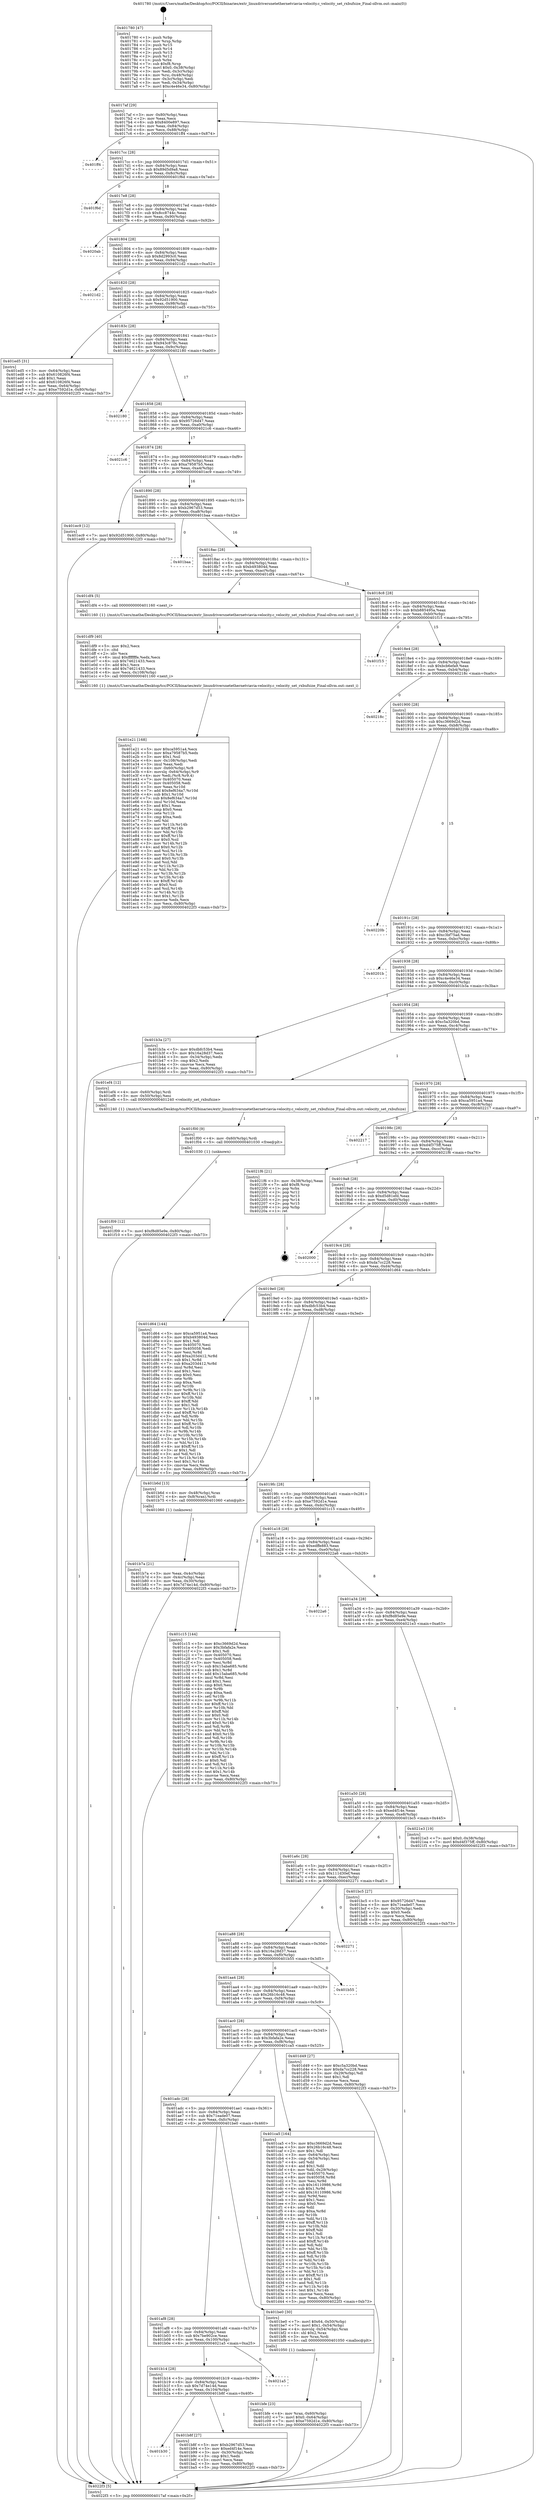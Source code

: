 digraph "0x401780" {
  label = "0x401780 (/mnt/c/Users/mathe/Desktop/tcc/POCII/binaries/extr_linuxdriversnetethernetviavia-velocity.c_velocity_set_rxbufsize_Final-ollvm.out::main(0))"
  labelloc = "t"
  node[shape=record]

  Entry [label="",width=0.3,height=0.3,shape=circle,fillcolor=black,style=filled]
  "0x4017af" [label="{
     0x4017af [29]\l
     | [instrs]\l
     &nbsp;&nbsp;0x4017af \<+3\>: mov -0x80(%rbp),%eax\l
     &nbsp;&nbsp;0x4017b2 \<+2\>: mov %eax,%ecx\l
     &nbsp;&nbsp;0x4017b4 \<+6\>: sub $0x8400e897,%ecx\l
     &nbsp;&nbsp;0x4017ba \<+6\>: mov %eax,-0x84(%rbp)\l
     &nbsp;&nbsp;0x4017c0 \<+6\>: mov %ecx,-0x88(%rbp)\l
     &nbsp;&nbsp;0x4017c6 \<+6\>: je 0000000000401ff4 \<main+0x874\>\l
  }"]
  "0x401ff4" [label="{
     0x401ff4\l
  }", style=dashed]
  "0x4017cc" [label="{
     0x4017cc [28]\l
     | [instrs]\l
     &nbsp;&nbsp;0x4017cc \<+5\>: jmp 00000000004017d1 \<main+0x51\>\l
     &nbsp;&nbsp;0x4017d1 \<+6\>: mov -0x84(%rbp),%eax\l
     &nbsp;&nbsp;0x4017d7 \<+5\>: sub $0x89d5d9a8,%eax\l
     &nbsp;&nbsp;0x4017dc \<+6\>: mov %eax,-0x8c(%rbp)\l
     &nbsp;&nbsp;0x4017e2 \<+6\>: je 0000000000401f6d \<main+0x7ed\>\l
  }"]
  Exit [label="",width=0.3,height=0.3,shape=circle,fillcolor=black,style=filled,peripheries=2]
  "0x401f6d" [label="{
     0x401f6d\l
  }", style=dashed]
  "0x4017e8" [label="{
     0x4017e8 [28]\l
     | [instrs]\l
     &nbsp;&nbsp;0x4017e8 \<+5\>: jmp 00000000004017ed \<main+0x6d\>\l
     &nbsp;&nbsp;0x4017ed \<+6\>: mov -0x84(%rbp),%eax\l
     &nbsp;&nbsp;0x4017f3 \<+5\>: sub $0x8cc8744c,%eax\l
     &nbsp;&nbsp;0x4017f8 \<+6\>: mov %eax,-0x90(%rbp)\l
     &nbsp;&nbsp;0x4017fe \<+6\>: je 00000000004020ab \<main+0x92b\>\l
  }"]
  "0x401f09" [label="{
     0x401f09 [12]\l
     | [instrs]\l
     &nbsp;&nbsp;0x401f09 \<+7\>: movl $0xf8d85e9e,-0x80(%rbp)\l
     &nbsp;&nbsp;0x401f10 \<+5\>: jmp 00000000004022f3 \<main+0xb73\>\l
  }"]
  "0x4020ab" [label="{
     0x4020ab\l
  }", style=dashed]
  "0x401804" [label="{
     0x401804 [28]\l
     | [instrs]\l
     &nbsp;&nbsp;0x401804 \<+5\>: jmp 0000000000401809 \<main+0x89\>\l
     &nbsp;&nbsp;0x401809 \<+6\>: mov -0x84(%rbp),%eax\l
     &nbsp;&nbsp;0x40180f \<+5\>: sub $0x8d2993c0,%eax\l
     &nbsp;&nbsp;0x401814 \<+6\>: mov %eax,-0x94(%rbp)\l
     &nbsp;&nbsp;0x40181a \<+6\>: je 00000000004021d2 \<main+0xa52\>\l
  }"]
  "0x401f00" [label="{
     0x401f00 [9]\l
     | [instrs]\l
     &nbsp;&nbsp;0x401f00 \<+4\>: mov -0x60(%rbp),%rdi\l
     &nbsp;&nbsp;0x401f04 \<+5\>: call 0000000000401030 \<free@plt\>\l
     | [calls]\l
     &nbsp;&nbsp;0x401030 \{1\} (unknown)\l
  }"]
  "0x4021d2" [label="{
     0x4021d2\l
  }", style=dashed]
  "0x401820" [label="{
     0x401820 [28]\l
     | [instrs]\l
     &nbsp;&nbsp;0x401820 \<+5\>: jmp 0000000000401825 \<main+0xa5\>\l
     &nbsp;&nbsp;0x401825 \<+6\>: mov -0x84(%rbp),%eax\l
     &nbsp;&nbsp;0x40182b \<+5\>: sub $0x92d51900,%eax\l
     &nbsp;&nbsp;0x401830 \<+6\>: mov %eax,-0x98(%rbp)\l
     &nbsp;&nbsp;0x401836 \<+6\>: je 0000000000401ed5 \<main+0x755\>\l
  }"]
  "0x401e21" [label="{
     0x401e21 [168]\l
     | [instrs]\l
     &nbsp;&nbsp;0x401e21 \<+5\>: mov $0xca5951a4,%ecx\l
     &nbsp;&nbsp;0x401e26 \<+5\>: mov $0xa79587b5,%edx\l
     &nbsp;&nbsp;0x401e2b \<+3\>: mov $0x1,%sil\l
     &nbsp;&nbsp;0x401e2e \<+6\>: mov -0x108(%rbp),%edi\l
     &nbsp;&nbsp;0x401e34 \<+3\>: imul %eax,%edi\l
     &nbsp;&nbsp;0x401e37 \<+4\>: mov -0x60(%rbp),%r8\l
     &nbsp;&nbsp;0x401e3b \<+4\>: movslq -0x64(%rbp),%r9\l
     &nbsp;&nbsp;0x401e3f \<+4\>: mov %edi,(%r8,%r9,4)\l
     &nbsp;&nbsp;0x401e43 \<+7\>: mov 0x405070,%eax\l
     &nbsp;&nbsp;0x401e4a \<+7\>: mov 0x405058,%edi\l
     &nbsp;&nbsp;0x401e51 \<+3\>: mov %eax,%r10d\l
     &nbsp;&nbsp;0x401e54 \<+7\>: add $0x8ef634a7,%r10d\l
     &nbsp;&nbsp;0x401e5b \<+4\>: sub $0x1,%r10d\l
     &nbsp;&nbsp;0x401e5f \<+7\>: sub $0x8ef634a7,%r10d\l
     &nbsp;&nbsp;0x401e66 \<+4\>: imul %r10d,%eax\l
     &nbsp;&nbsp;0x401e6a \<+3\>: and $0x1,%eax\l
     &nbsp;&nbsp;0x401e6d \<+3\>: cmp $0x0,%eax\l
     &nbsp;&nbsp;0x401e70 \<+4\>: sete %r11b\l
     &nbsp;&nbsp;0x401e74 \<+3\>: cmp $0xa,%edi\l
     &nbsp;&nbsp;0x401e77 \<+3\>: setl %bl\l
     &nbsp;&nbsp;0x401e7a \<+3\>: mov %r11b,%r14b\l
     &nbsp;&nbsp;0x401e7d \<+4\>: xor $0xff,%r14b\l
     &nbsp;&nbsp;0x401e81 \<+3\>: mov %bl,%r15b\l
     &nbsp;&nbsp;0x401e84 \<+4\>: xor $0xff,%r15b\l
     &nbsp;&nbsp;0x401e88 \<+4\>: xor $0x0,%sil\l
     &nbsp;&nbsp;0x401e8c \<+3\>: mov %r14b,%r12b\l
     &nbsp;&nbsp;0x401e8f \<+4\>: and $0x0,%r12b\l
     &nbsp;&nbsp;0x401e93 \<+3\>: and %sil,%r11b\l
     &nbsp;&nbsp;0x401e96 \<+3\>: mov %r15b,%r13b\l
     &nbsp;&nbsp;0x401e99 \<+4\>: and $0x0,%r13b\l
     &nbsp;&nbsp;0x401e9d \<+3\>: and %sil,%bl\l
     &nbsp;&nbsp;0x401ea0 \<+3\>: or %r11b,%r12b\l
     &nbsp;&nbsp;0x401ea3 \<+3\>: or %bl,%r13b\l
     &nbsp;&nbsp;0x401ea6 \<+3\>: xor %r13b,%r12b\l
     &nbsp;&nbsp;0x401ea9 \<+3\>: or %r15b,%r14b\l
     &nbsp;&nbsp;0x401eac \<+4\>: xor $0xff,%r14b\l
     &nbsp;&nbsp;0x401eb0 \<+4\>: or $0x0,%sil\l
     &nbsp;&nbsp;0x401eb4 \<+3\>: and %sil,%r14b\l
     &nbsp;&nbsp;0x401eb7 \<+3\>: or %r14b,%r12b\l
     &nbsp;&nbsp;0x401eba \<+4\>: test $0x1,%r12b\l
     &nbsp;&nbsp;0x401ebe \<+3\>: cmovne %edx,%ecx\l
     &nbsp;&nbsp;0x401ec1 \<+3\>: mov %ecx,-0x80(%rbp)\l
     &nbsp;&nbsp;0x401ec4 \<+5\>: jmp 00000000004022f3 \<main+0xb73\>\l
  }"]
  "0x401ed5" [label="{
     0x401ed5 [31]\l
     | [instrs]\l
     &nbsp;&nbsp;0x401ed5 \<+3\>: mov -0x64(%rbp),%eax\l
     &nbsp;&nbsp;0x401ed8 \<+5\>: sub $0x610826f4,%eax\l
     &nbsp;&nbsp;0x401edd \<+3\>: add $0x1,%eax\l
     &nbsp;&nbsp;0x401ee0 \<+5\>: add $0x610826f4,%eax\l
     &nbsp;&nbsp;0x401ee5 \<+3\>: mov %eax,-0x64(%rbp)\l
     &nbsp;&nbsp;0x401ee8 \<+7\>: movl $0xe7592d1e,-0x80(%rbp)\l
     &nbsp;&nbsp;0x401eef \<+5\>: jmp 00000000004022f3 \<main+0xb73\>\l
  }"]
  "0x40183c" [label="{
     0x40183c [28]\l
     | [instrs]\l
     &nbsp;&nbsp;0x40183c \<+5\>: jmp 0000000000401841 \<main+0xc1\>\l
     &nbsp;&nbsp;0x401841 \<+6\>: mov -0x84(%rbp),%eax\l
     &nbsp;&nbsp;0x401847 \<+5\>: sub $0x943c878c,%eax\l
     &nbsp;&nbsp;0x40184c \<+6\>: mov %eax,-0x9c(%rbp)\l
     &nbsp;&nbsp;0x401852 \<+6\>: je 0000000000402180 \<main+0xa00\>\l
  }"]
  "0x401df9" [label="{
     0x401df9 [40]\l
     | [instrs]\l
     &nbsp;&nbsp;0x401df9 \<+5\>: mov $0x2,%ecx\l
     &nbsp;&nbsp;0x401dfe \<+1\>: cltd\l
     &nbsp;&nbsp;0x401dff \<+2\>: idiv %ecx\l
     &nbsp;&nbsp;0x401e01 \<+6\>: imul $0xfffffffe,%edx,%ecx\l
     &nbsp;&nbsp;0x401e07 \<+6\>: sub $0x74621433,%ecx\l
     &nbsp;&nbsp;0x401e0d \<+3\>: add $0x1,%ecx\l
     &nbsp;&nbsp;0x401e10 \<+6\>: add $0x74621433,%ecx\l
     &nbsp;&nbsp;0x401e16 \<+6\>: mov %ecx,-0x108(%rbp)\l
     &nbsp;&nbsp;0x401e1c \<+5\>: call 0000000000401160 \<next_i\>\l
     | [calls]\l
     &nbsp;&nbsp;0x401160 \{1\} (/mnt/c/Users/mathe/Desktop/tcc/POCII/binaries/extr_linuxdriversnetethernetviavia-velocity.c_velocity_set_rxbufsize_Final-ollvm.out::next_i)\l
  }"]
  "0x402180" [label="{
     0x402180\l
  }", style=dashed]
  "0x401858" [label="{
     0x401858 [28]\l
     | [instrs]\l
     &nbsp;&nbsp;0x401858 \<+5\>: jmp 000000000040185d \<main+0xdd\>\l
     &nbsp;&nbsp;0x40185d \<+6\>: mov -0x84(%rbp),%eax\l
     &nbsp;&nbsp;0x401863 \<+5\>: sub $0x95726d47,%eax\l
     &nbsp;&nbsp;0x401868 \<+6\>: mov %eax,-0xa0(%rbp)\l
     &nbsp;&nbsp;0x40186e \<+6\>: je 00000000004021c6 \<main+0xa46\>\l
  }"]
  "0x401bfe" [label="{
     0x401bfe [23]\l
     | [instrs]\l
     &nbsp;&nbsp;0x401bfe \<+4\>: mov %rax,-0x60(%rbp)\l
     &nbsp;&nbsp;0x401c02 \<+7\>: movl $0x0,-0x64(%rbp)\l
     &nbsp;&nbsp;0x401c09 \<+7\>: movl $0xe7592d1e,-0x80(%rbp)\l
     &nbsp;&nbsp;0x401c10 \<+5\>: jmp 00000000004022f3 \<main+0xb73\>\l
  }"]
  "0x4021c6" [label="{
     0x4021c6\l
  }", style=dashed]
  "0x401874" [label="{
     0x401874 [28]\l
     | [instrs]\l
     &nbsp;&nbsp;0x401874 \<+5\>: jmp 0000000000401879 \<main+0xf9\>\l
     &nbsp;&nbsp;0x401879 \<+6\>: mov -0x84(%rbp),%eax\l
     &nbsp;&nbsp;0x40187f \<+5\>: sub $0xa79587b5,%eax\l
     &nbsp;&nbsp;0x401884 \<+6\>: mov %eax,-0xa4(%rbp)\l
     &nbsp;&nbsp;0x40188a \<+6\>: je 0000000000401ec9 \<main+0x749\>\l
  }"]
  "0x401b30" [label="{
     0x401b30\l
  }", style=dashed]
  "0x401ec9" [label="{
     0x401ec9 [12]\l
     | [instrs]\l
     &nbsp;&nbsp;0x401ec9 \<+7\>: movl $0x92d51900,-0x80(%rbp)\l
     &nbsp;&nbsp;0x401ed0 \<+5\>: jmp 00000000004022f3 \<main+0xb73\>\l
  }"]
  "0x401890" [label="{
     0x401890 [28]\l
     | [instrs]\l
     &nbsp;&nbsp;0x401890 \<+5\>: jmp 0000000000401895 \<main+0x115\>\l
     &nbsp;&nbsp;0x401895 \<+6\>: mov -0x84(%rbp),%eax\l
     &nbsp;&nbsp;0x40189b \<+5\>: sub $0xb2967d53,%eax\l
     &nbsp;&nbsp;0x4018a0 \<+6\>: mov %eax,-0xa8(%rbp)\l
     &nbsp;&nbsp;0x4018a6 \<+6\>: je 0000000000401baa \<main+0x42a\>\l
  }"]
  "0x401b8f" [label="{
     0x401b8f [27]\l
     | [instrs]\l
     &nbsp;&nbsp;0x401b8f \<+5\>: mov $0xb2967d53,%eax\l
     &nbsp;&nbsp;0x401b94 \<+5\>: mov $0xed4f14e,%ecx\l
     &nbsp;&nbsp;0x401b99 \<+3\>: mov -0x30(%rbp),%edx\l
     &nbsp;&nbsp;0x401b9c \<+3\>: cmp $0x1,%edx\l
     &nbsp;&nbsp;0x401b9f \<+3\>: cmovl %ecx,%eax\l
     &nbsp;&nbsp;0x401ba2 \<+3\>: mov %eax,-0x80(%rbp)\l
     &nbsp;&nbsp;0x401ba5 \<+5\>: jmp 00000000004022f3 \<main+0xb73\>\l
  }"]
  "0x401baa" [label="{
     0x401baa\l
  }", style=dashed]
  "0x4018ac" [label="{
     0x4018ac [28]\l
     | [instrs]\l
     &nbsp;&nbsp;0x4018ac \<+5\>: jmp 00000000004018b1 \<main+0x131\>\l
     &nbsp;&nbsp;0x4018b1 \<+6\>: mov -0x84(%rbp),%eax\l
     &nbsp;&nbsp;0x4018b7 \<+5\>: sub $0xb493804d,%eax\l
     &nbsp;&nbsp;0x4018bc \<+6\>: mov %eax,-0xac(%rbp)\l
     &nbsp;&nbsp;0x4018c2 \<+6\>: je 0000000000401df4 \<main+0x674\>\l
  }"]
  "0x401b14" [label="{
     0x401b14 [28]\l
     | [instrs]\l
     &nbsp;&nbsp;0x401b14 \<+5\>: jmp 0000000000401b19 \<main+0x399\>\l
     &nbsp;&nbsp;0x401b19 \<+6\>: mov -0x84(%rbp),%eax\l
     &nbsp;&nbsp;0x401b1f \<+5\>: sub $0x7d74e14d,%eax\l
     &nbsp;&nbsp;0x401b24 \<+6\>: mov %eax,-0x104(%rbp)\l
     &nbsp;&nbsp;0x401b2a \<+6\>: je 0000000000401b8f \<main+0x40f\>\l
  }"]
  "0x401df4" [label="{
     0x401df4 [5]\l
     | [instrs]\l
     &nbsp;&nbsp;0x401df4 \<+5\>: call 0000000000401160 \<next_i\>\l
     | [calls]\l
     &nbsp;&nbsp;0x401160 \{1\} (/mnt/c/Users/mathe/Desktop/tcc/POCII/binaries/extr_linuxdriversnetethernetviavia-velocity.c_velocity_set_rxbufsize_Final-ollvm.out::next_i)\l
  }"]
  "0x4018c8" [label="{
     0x4018c8 [28]\l
     | [instrs]\l
     &nbsp;&nbsp;0x4018c8 \<+5\>: jmp 00000000004018cd \<main+0x14d\>\l
     &nbsp;&nbsp;0x4018cd \<+6\>: mov -0x84(%rbp),%eax\l
     &nbsp;&nbsp;0x4018d3 \<+5\>: sub $0xb885495a,%eax\l
     &nbsp;&nbsp;0x4018d8 \<+6\>: mov %eax,-0xb0(%rbp)\l
     &nbsp;&nbsp;0x4018de \<+6\>: je 0000000000401f15 \<main+0x795\>\l
  }"]
  "0x4021a5" [label="{
     0x4021a5\l
  }", style=dashed]
  "0x401f15" [label="{
     0x401f15\l
  }", style=dashed]
  "0x4018e4" [label="{
     0x4018e4 [28]\l
     | [instrs]\l
     &nbsp;&nbsp;0x4018e4 \<+5\>: jmp 00000000004018e9 \<main+0x169\>\l
     &nbsp;&nbsp;0x4018e9 \<+6\>: mov -0x84(%rbp),%eax\l
     &nbsp;&nbsp;0x4018ef \<+5\>: sub $0xbcb6efa9,%eax\l
     &nbsp;&nbsp;0x4018f4 \<+6\>: mov %eax,-0xb4(%rbp)\l
     &nbsp;&nbsp;0x4018fa \<+6\>: je 000000000040218c \<main+0xa0c\>\l
  }"]
  "0x401af8" [label="{
     0x401af8 [28]\l
     | [instrs]\l
     &nbsp;&nbsp;0x401af8 \<+5\>: jmp 0000000000401afd \<main+0x37d\>\l
     &nbsp;&nbsp;0x401afd \<+6\>: mov -0x84(%rbp),%eax\l
     &nbsp;&nbsp;0x401b03 \<+5\>: sub $0x7be902ce,%eax\l
     &nbsp;&nbsp;0x401b08 \<+6\>: mov %eax,-0x100(%rbp)\l
     &nbsp;&nbsp;0x401b0e \<+6\>: je 00000000004021a5 \<main+0xa25\>\l
  }"]
  "0x40218c" [label="{
     0x40218c\l
  }", style=dashed]
  "0x401900" [label="{
     0x401900 [28]\l
     | [instrs]\l
     &nbsp;&nbsp;0x401900 \<+5\>: jmp 0000000000401905 \<main+0x185\>\l
     &nbsp;&nbsp;0x401905 \<+6\>: mov -0x84(%rbp),%eax\l
     &nbsp;&nbsp;0x40190b \<+5\>: sub $0xc3669d2d,%eax\l
     &nbsp;&nbsp;0x401910 \<+6\>: mov %eax,-0xb8(%rbp)\l
     &nbsp;&nbsp;0x401916 \<+6\>: je 000000000040220b \<main+0xa8b\>\l
  }"]
  "0x401be0" [label="{
     0x401be0 [30]\l
     | [instrs]\l
     &nbsp;&nbsp;0x401be0 \<+7\>: movl $0x64,-0x50(%rbp)\l
     &nbsp;&nbsp;0x401be7 \<+7\>: movl $0x1,-0x54(%rbp)\l
     &nbsp;&nbsp;0x401bee \<+4\>: movslq -0x54(%rbp),%rax\l
     &nbsp;&nbsp;0x401bf2 \<+4\>: shl $0x2,%rax\l
     &nbsp;&nbsp;0x401bf6 \<+3\>: mov %rax,%rdi\l
     &nbsp;&nbsp;0x401bf9 \<+5\>: call 0000000000401050 \<malloc@plt\>\l
     | [calls]\l
     &nbsp;&nbsp;0x401050 \{1\} (unknown)\l
  }"]
  "0x40220b" [label="{
     0x40220b\l
  }", style=dashed]
  "0x40191c" [label="{
     0x40191c [28]\l
     | [instrs]\l
     &nbsp;&nbsp;0x40191c \<+5\>: jmp 0000000000401921 \<main+0x1a1\>\l
     &nbsp;&nbsp;0x401921 \<+6\>: mov -0x84(%rbp),%eax\l
     &nbsp;&nbsp;0x401927 \<+5\>: sub $0xc3bf75ad,%eax\l
     &nbsp;&nbsp;0x40192c \<+6\>: mov %eax,-0xbc(%rbp)\l
     &nbsp;&nbsp;0x401932 \<+6\>: je 000000000040201b \<main+0x89b\>\l
  }"]
  "0x401adc" [label="{
     0x401adc [28]\l
     | [instrs]\l
     &nbsp;&nbsp;0x401adc \<+5\>: jmp 0000000000401ae1 \<main+0x361\>\l
     &nbsp;&nbsp;0x401ae1 \<+6\>: mov -0x84(%rbp),%eax\l
     &nbsp;&nbsp;0x401ae7 \<+5\>: sub $0x71eade07,%eax\l
     &nbsp;&nbsp;0x401aec \<+6\>: mov %eax,-0xfc(%rbp)\l
     &nbsp;&nbsp;0x401af2 \<+6\>: je 0000000000401be0 \<main+0x460\>\l
  }"]
  "0x40201b" [label="{
     0x40201b\l
  }", style=dashed]
  "0x401938" [label="{
     0x401938 [28]\l
     | [instrs]\l
     &nbsp;&nbsp;0x401938 \<+5\>: jmp 000000000040193d \<main+0x1bd\>\l
     &nbsp;&nbsp;0x40193d \<+6\>: mov -0x84(%rbp),%eax\l
     &nbsp;&nbsp;0x401943 \<+5\>: sub $0xc4e46e34,%eax\l
     &nbsp;&nbsp;0x401948 \<+6\>: mov %eax,-0xc0(%rbp)\l
     &nbsp;&nbsp;0x40194e \<+6\>: je 0000000000401b3a \<main+0x3ba\>\l
  }"]
  "0x401ca5" [label="{
     0x401ca5 [164]\l
     | [instrs]\l
     &nbsp;&nbsp;0x401ca5 \<+5\>: mov $0xc3669d2d,%eax\l
     &nbsp;&nbsp;0x401caa \<+5\>: mov $0x26b16c48,%ecx\l
     &nbsp;&nbsp;0x401caf \<+2\>: mov $0x1,%dl\l
     &nbsp;&nbsp;0x401cb1 \<+3\>: mov -0x64(%rbp),%esi\l
     &nbsp;&nbsp;0x401cb4 \<+3\>: cmp -0x54(%rbp),%esi\l
     &nbsp;&nbsp;0x401cb7 \<+4\>: setl %dil\l
     &nbsp;&nbsp;0x401cbb \<+4\>: and $0x1,%dil\l
     &nbsp;&nbsp;0x401cbf \<+4\>: mov %dil,-0x29(%rbp)\l
     &nbsp;&nbsp;0x401cc3 \<+7\>: mov 0x405070,%esi\l
     &nbsp;&nbsp;0x401cca \<+8\>: mov 0x405058,%r8d\l
     &nbsp;&nbsp;0x401cd2 \<+3\>: mov %esi,%r9d\l
     &nbsp;&nbsp;0x401cd5 \<+7\>: sub $0x16110986,%r9d\l
     &nbsp;&nbsp;0x401cdc \<+4\>: sub $0x1,%r9d\l
     &nbsp;&nbsp;0x401ce0 \<+7\>: add $0x16110986,%r9d\l
     &nbsp;&nbsp;0x401ce7 \<+4\>: imul %r9d,%esi\l
     &nbsp;&nbsp;0x401ceb \<+3\>: and $0x1,%esi\l
     &nbsp;&nbsp;0x401cee \<+3\>: cmp $0x0,%esi\l
     &nbsp;&nbsp;0x401cf1 \<+4\>: sete %dil\l
     &nbsp;&nbsp;0x401cf5 \<+4\>: cmp $0xa,%r8d\l
     &nbsp;&nbsp;0x401cf9 \<+4\>: setl %r10b\l
     &nbsp;&nbsp;0x401cfd \<+3\>: mov %dil,%r11b\l
     &nbsp;&nbsp;0x401d00 \<+4\>: xor $0xff,%r11b\l
     &nbsp;&nbsp;0x401d04 \<+3\>: mov %r10b,%bl\l
     &nbsp;&nbsp;0x401d07 \<+3\>: xor $0xff,%bl\l
     &nbsp;&nbsp;0x401d0a \<+3\>: xor $0x1,%dl\l
     &nbsp;&nbsp;0x401d0d \<+3\>: mov %r11b,%r14b\l
     &nbsp;&nbsp;0x401d10 \<+4\>: and $0xff,%r14b\l
     &nbsp;&nbsp;0x401d14 \<+3\>: and %dl,%dil\l
     &nbsp;&nbsp;0x401d17 \<+3\>: mov %bl,%r15b\l
     &nbsp;&nbsp;0x401d1a \<+4\>: and $0xff,%r15b\l
     &nbsp;&nbsp;0x401d1e \<+3\>: and %dl,%r10b\l
     &nbsp;&nbsp;0x401d21 \<+3\>: or %dil,%r14b\l
     &nbsp;&nbsp;0x401d24 \<+3\>: or %r10b,%r15b\l
     &nbsp;&nbsp;0x401d27 \<+3\>: xor %r15b,%r14b\l
     &nbsp;&nbsp;0x401d2a \<+3\>: or %bl,%r11b\l
     &nbsp;&nbsp;0x401d2d \<+4\>: xor $0xff,%r11b\l
     &nbsp;&nbsp;0x401d31 \<+3\>: or $0x1,%dl\l
     &nbsp;&nbsp;0x401d34 \<+3\>: and %dl,%r11b\l
     &nbsp;&nbsp;0x401d37 \<+3\>: or %r11b,%r14b\l
     &nbsp;&nbsp;0x401d3a \<+4\>: test $0x1,%r14b\l
     &nbsp;&nbsp;0x401d3e \<+3\>: cmovne %ecx,%eax\l
     &nbsp;&nbsp;0x401d41 \<+3\>: mov %eax,-0x80(%rbp)\l
     &nbsp;&nbsp;0x401d44 \<+5\>: jmp 00000000004022f3 \<main+0xb73\>\l
  }"]
  "0x401b3a" [label="{
     0x401b3a [27]\l
     | [instrs]\l
     &nbsp;&nbsp;0x401b3a \<+5\>: mov $0xdbfc53b4,%eax\l
     &nbsp;&nbsp;0x401b3f \<+5\>: mov $0x16a28d37,%ecx\l
     &nbsp;&nbsp;0x401b44 \<+3\>: mov -0x34(%rbp),%edx\l
     &nbsp;&nbsp;0x401b47 \<+3\>: cmp $0x2,%edx\l
     &nbsp;&nbsp;0x401b4a \<+3\>: cmovne %ecx,%eax\l
     &nbsp;&nbsp;0x401b4d \<+3\>: mov %eax,-0x80(%rbp)\l
     &nbsp;&nbsp;0x401b50 \<+5\>: jmp 00000000004022f3 \<main+0xb73\>\l
  }"]
  "0x401954" [label="{
     0x401954 [28]\l
     | [instrs]\l
     &nbsp;&nbsp;0x401954 \<+5\>: jmp 0000000000401959 \<main+0x1d9\>\l
     &nbsp;&nbsp;0x401959 \<+6\>: mov -0x84(%rbp),%eax\l
     &nbsp;&nbsp;0x40195f \<+5\>: sub $0xc5a320bd,%eax\l
     &nbsp;&nbsp;0x401964 \<+6\>: mov %eax,-0xc4(%rbp)\l
     &nbsp;&nbsp;0x40196a \<+6\>: je 0000000000401ef4 \<main+0x774\>\l
  }"]
  "0x4022f3" [label="{
     0x4022f3 [5]\l
     | [instrs]\l
     &nbsp;&nbsp;0x4022f3 \<+5\>: jmp 00000000004017af \<main+0x2f\>\l
  }"]
  "0x401780" [label="{
     0x401780 [47]\l
     | [instrs]\l
     &nbsp;&nbsp;0x401780 \<+1\>: push %rbp\l
     &nbsp;&nbsp;0x401781 \<+3\>: mov %rsp,%rbp\l
     &nbsp;&nbsp;0x401784 \<+2\>: push %r15\l
     &nbsp;&nbsp;0x401786 \<+2\>: push %r14\l
     &nbsp;&nbsp;0x401788 \<+2\>: push %r13\l
     &nbsp;&nbsp;0x40178a \<+2\>: push %r12\l
     &nbsp;&nbsp;0x40178c \<+1\>: push %rbx\l
     &nbsp;&nbsp;0x40178d \<+7\>: sub $0xf8,%rsp\l
     &nbsp;&nbsp;0x401794 \<+7\>: movl $0x0,-0x38(%rbp)\l
     &nbsp;&nbsp;0x40179b \<+3\>: mov %edi,-0x3c(%rbp)\l
     &nbsp;&nbsp;0x40179e \<+4\>: mov %rsi,-0x48(%rbp)\l
     &nbsp;&nbsp;0x4017a2 \<+3\>: mov -0x3c(%rbp),%edi\l
     &nbsp;&nbsp;0x4017a5 \<+3\>: mov %edi,-0x34(%rbp)\l
     &nbsp;&nbsp;0x4017a8 \<+7\>: movl $0xc4e46e34,-0x80(%rbp)\l
  }"]
  "0x401ac0" [label="{
     0x401ac0 [28]\l
     | [instrs]\l
     &nbsp;&nbsp;0x401ac0 \<+5\>: jmp 0000000000401ac5 \<main+0x345\>\l
     &nbsp;&nbsp;0x401ac5 \<+6\>: mov -0x84(%rbp),%eax\l
     &nbsp;&nbsp;0x401acb \<+5\>: sub $0x3bfafa2e,%eax\l
     &nbsp;&nbsp;0x401ad0 \<+6\>: mov %eax,-0xf8(%rbp)\l
     &nbsp;&nbsp;0x401ad6 \<+6\>: je 0000000000401ca5 \<main+0x525\>\l
  }"]
  "0x401ef4" [label="{
     0x401ef4 [12]\l
     | [instrs]\l
     &nbsp;&nbsp;0x401ef4 \<+4\>: mov -0x60(%rbp),%rdi\l
     &nbsp;&nbsp;0x401ef8 \<+3\>: mov -0x50(%rbp),%esi\l
     &nbsp;&nbsp;0x401efb \<+5\>: call 0000000000401240 \<velocity_set_rxbufsize\>\l
     | [calls]\l
     &nbsp;&nbsp;0x401240 \{1\} (/mnt/c/Users/mathe/Desktop/tcc/POCII/binaries/extr_linuxdriversnetethernetviavia-velocity.c_velocity_set_rxbufsize_Final-ollvm.out::velocity_set_rxbufsize)\l
  }"]
  "0x401970" [label="{
     0x401970 [28]\l
     | [instrs]\l
     &nbsp;&nbsp;0x401970 \<+5\>: jmp 0000000000401975 \<main+0x1f5\>\l
     &nbsp;&nbsp;0x401975 \<+6\>: mov -0x84(%rbp),%eax\l
     &nbsp;&nbsp;0x40197b \<+5\>: sub $0xca5951a4,%eax\l
     &nbsp;&nbsp;0x401980 \<+6\>: mov %eax,-0xc8(%rbp)\l
     &nbsp;&nbsp;0x401986 \<+6\>: je 0000000000402217 \<main+0xa97\>\l
  }"]
  "0x401d49" [label="{
     0x401d49 [27]\l
     | [instrs]\l
     &nbsp;&nbsp;0x401d49 \<+5\>: mov $0xc5a320bd,%eax\l
     &nbsp;&nbsp;0x401d4e \<+5\>: mov $0xda7cc228,%ecx\l
     &nbsp;&nbsp;0x401d53 \<+3\>: mov -0x29(%rbp),%dl\l
     &nbsp;&nbsp;0x401d56 \<+3\>: test $0x1,%dl\l
     &nbsp;&nbsp;0x401d59 \<+3\>: cmovne %ecx,%eax\l
     &nbsp;&nbsp;0x401d5c \<+3\>: mov %eax,-0x80(%rbp)\l
     &nbsp;&nbsp;0x401d5f \<+5\>: jmp 00000000004022f3 \<main+0xb73\>\l
  }"]
  "0x402217" [label="{
     0x402217\l
  }", style=dashed]
  "0x40198c" [label="{
     0x40198c [28]\l
     | [instrs]\l
     &nbsp;&nbsp;0x40198c \<+5\>: jmp 0000000000401991 \<main+0x211\>\l
     &nbsp;&nbsp;0x401991 \<+6\>: mov -0x84(%rbp),%eax\l
     &nbsp;&nbsp;0x401997 \<+5\>: sub $0xd4f375ff,%eax\l
     &nbsp;&nbsp;0x40199c \<+6\>: mov %eax,-0xcc(%rbp)\l
     &nbsp;&nbsp;0x4019a2 \<+6\>: je 00000000004021f6 \<main+0xa76\>\l
  }"]
  "0x401aa4" [label="{
     0x401aa4 [28]\l
     | [instrs]\l
     &nbsp;&nbsp;0x401aa4 \<+5\>: jmp 0000000000401aa9 \<main+0x329\>\l
     &nbsp;&nbsp;0x401aa9 \<+6\>: mov -0x84(%rbp),%eax\l
     &nbsp;&nbsp;0x401aaf \<+5\>: sub $0x26b16c48,%eax\l
     &nbsp;&nbsp;0x401ab4 \<+6\>: mov %eax,-0xf4(%rbp)\l
     &nbsp;&nbsp;0x401aba \<+6\>: je 0000000000401d49 \<main+0x5c9\>\l
  }"]
  "0x4021f6" [label="{
     0x4021f6 [21]\l
     | [instrs]\l
     &nbsp;&nbsp;0x4021f6 \<+3\>: mov -0x38(%rbp),%eax\l
     &nbsp;&nbsp;0x4021f9 \<+7\>: add $0xf8,%rsp\l
     &nbsp;&nbsp;0x402200 \<+1\>: pop %rbx\l
     &nbsp;&nbsp;0x402201 \<+2\>: pop %r12\l
     &nbsp;&nbsp;0x402203 \<+2\>: pop %r13\l
     &nbsp;&nbsp;0x402205 \<+2\>: pop %r14\l
     &nbsp;&nbsp;0x402207 \<+2\>: pop %r15\l
     &nbsp;&nbsp;0x402209 \<+1\>: pop %rbp\l
     &nbsp;&nbsp;0x40220a \<+1\>: ret\l
  }"]
  "0x4019a8" [label="{
     0x4019a8 [28]\l
     | [instrs]\l
     &nbsp;&nbsp;0x4019a8 \<+5\>: jmp 00000000004019ad \<main+0x22d\>\l
     &nbsp;&nbsp;0x4019ad \<+6\>: mov -0x84(%rbp),%eax\l
     &nbsp;&nbsp;0x4019b3 \<+5\>: sub $0xd5d81efd,%eax\l
     &nbsp;&nbsp;0x4019b8 \<+6\>: mov %eax,-0xd0(%rbp)\l
     &nbsp;&nbsp;0x4019be \<+6\>: je 0000000000402000 \<main+0x880\>\l
  }"]
  "0x401b55" [label="{
     0x401b55\l
  }", style=dashed]
  "0x402000" [label="{
     0x402000\l
  }", style=dashed]
  "0x4019c4" [label="{
     0x4019c4 [28]\l
     | [instrs]\l
     &nbsp;&nbsp;0x4019c4 \<+5\>: jmp 00000000004019c9 \<main+0x249\>\l
     &nbsp;&nbsp;0x4019c9 \<+6\>: mov -0x84(%rbp),%eax\l
     &nbsp;&nbsp;0x4019cf \<+5\>: sub $0xda7cc228,%eax\l
     &nbsp;&nbsp;0x4019d4 \<+6\>: mov %eax,-0xd4(%rbp)\l
     &nbsp;&nbsp;0x4019da \<+6\>: je 0000000000401d64 \<main+0x5e4\>\l
  }"]
  "0x401a88" [label="{
     0x401a88 [28]\l
     | [instrs]\l
     &nbsp;&nbsp;0x401a88 \<+5\>: jmp 0000000000401a8d \<main+0x30d\>\l
     &nbsp;&nbsp;0x401a8d \<+6\>: mov -0x84(%rbp),%eax\l
     &nbsp;&nbsp;0x401a93 \<+5\>: sub $0x16a28d37,%eax\l
     &nbsp;&nbsp;0x401a98 \<+6\>: mov %eax,-0xf0(%rbp)\l
     &nbsp;&nbsp;0x401a9e \<+6\>: je 0000000000401b55 \<main+0x3d5\>\l
  }"]
  "0x401d64" [label="{
     0x401d64 [144]\l
     | [instrs]\l
     &nbsp;&nbsp;0x401d64 \<+5\>: mov $0xca5951a4,%eax\l
     &nbsp;&nbsp;0x401d69 \<+5\>: mov $0xb493804d,%ecx\l
     &nbsp;&nbsp;0x401d6e \<+2\>: mov $0x1,%dl\l
     &nbsp;&nbsp;0x401d70 \<+7\>: mov 0x405070,%esi\l
     &nbsp;&nbsp;0x401d77 \<+7\>: mov 0x405058,%edi\l
     &nbsp;&nbsp;0x401d7e \<+3\>: mov %esi,%r8d\l
     &nbsp;&nbsp;0x401d81 \<+7\>: add $0xa203d412,%r8d\l
     &nbsp;&nbsp;0x401d88 \<+4\>: sub $0x1,%r8d\l
     &nbsp;&nbsp;0x401d8c \<+7\>: sub $0xa203d412,%r8d\l
     &nbsp;&nbsp;0x401d93 \<+4\>: imul %r8d,%esi\l
     &nbsp;&nbsp;0x401d97 \<+3\>: and $0x1,%esi\l
     &nbsp;&nbsp;0x401d9a \<+3\>: cmp $0x0,%esi\l
     &nbsp;&nbsp;0x401d9d \<+4\>: sete %r9b\l
     &nbsp;&nbsp;0x401da1 \<+3\>: cmp $0xa,%edi\l
     &nbsp;&nbsp;0x401da4 \<+4\>: setl %r10b\l
     &nbsp;&nbsp;0x401da8 \<+3\>: mov %r9b,%r11b\l
     &nbsp;&nbsp;0x401dab \<+4\>: xor $0xff,%r11b\l
     &nbsp;&nbsp;0x401daf \<+3\>: mov %r10b,%bl\l
     &nbsp;&nbsp;0x401db2 \<+3\>: xor $0xff,%bl\l
     &nbsp;&nbsp;0x401db5 \<+3\>: xor $0x1,%dl\l
     &nbsp;&nbsp;0x401db8 \<+3\>: mov %r11b,%r14b\l
     &nbsp;&nbsp;0x401dbb \<+4\>: and $0xff,%r14b\l
     &nbsp;&nbsp;0x401dbf \<+3\>: and %dl,%r9b\l
     &nbsp;&nbsp;0x401dc2 \<+3\>: mov %bl,%r15b\l
     &nbsp;&nbsp;0x401dc5 \<+4\>: and $0xff,%r15b\l
     &nbsp;&nbsp;0x401dc9 \<+3\>: and %dl,%r10b\l
     &nbsp;&nbsp;0x401dcc \<+3\>: or %r9b,%r14b\l
     &nbsp;&nbsp;0x401dcf \<+3\>: or %r10b,%r15b\l
     &nbsp;&nbsp;0x401dd2 \<+3\>: xor %r15b,%r14b\l
     &nbsp;&nbsp;0x401dd5 \<+3\>: or %bl,%r11b\l
     &nbsp;&nbsp;0x401dd8 \<+4\>: xor $0xff,%r11b\l
     &nbsp;&nbsp;0x401ddc \<+3\>: or $0x1,%dl\l
     &nbsp;&nbsp;0x401ddf \<+3\>: and %dl,%r11b\l
     &nbsp;&nbsp;0x401de2 \<+3\>: or %r11b,%r14b\l
     &nbsp;&nbsp;0x401de5 \<+4\>: test $0x1,%r14b\l
     &nbsp;&nbsp;0x401de9 \<+3\>: cmovne %ecx,%eax\l
     &nbsp;&nbsp;0x401dec \<+3\>: mov %eax,-0x80(%rbp)\l
     &nbsp;&nbsp;0x401def \<+5\>: jmp 00000000004022f3 \<main+0xb73\>\l
  }"]
  "0x4019e0" [label="{
     0x4019e0 [28]\l
     | [instrs]\l
     &nbsp;&nbsp;0x4019e0 \<+5\>: jmp 00000000004019e5 \<main+0x265\>\l
     &nbsp;&nbsp;0x4019e5 \<+6\>: mov -0x84(%rbp),%eax\l
     &nbsp;&nbsp;0x4019eb \<+5\>: sub $0xdbfc53b4,%eax\l
     &nbsp;&nbsp;0x4019f0 \<+6\>: mov %eax,-0xd8(%rbp)\l
     &nbsp;&nbsp;0x4019f6 \<+6\>: je 0000000000401b6d \<main+0x3ed\>\l
  }"]
  "0x402271" [label="{
     0x402271\l
  }", style=dashed]
  "0x401b6d" [label="{
     0x401b6d [13]\l
     | [instrs]\l
     &nbsp;&nbsp;0x401b6d \<+4\>: mov -0x48(%rbp),%rax\l
     &nbsp;&nbsp;0x401b71 \<+4\>: mov 0x8(%rax),%rdi\l
     &nbsp;&nbsp;0x401b75 \<+5\>: call 0000000000401060 \<atoi@plt\>\l
     | [calls]\l
     &nbsp;&nbsp;0x401060 \{1\} (unknown)\l
  }"]
  "0x4019fc" [label="{
     0x4019fc [28]\l
     | [instrs]\l
     &nbsp;&nbsp;0x4019fc \<+5\>: jmp 0000000000401a01 \<main+0x281\>\l
     &nbsp;&nbsp;0x401a01 \<+6\>: mov -0x84(%rbp),%eax\l
     &nbsp;&nbsp;0x401a07 \<+5\>: sub $0xe7592d1e,%eax\l
     &nbsp;&nbsp;0x401a0c \<+6\>: mov %eax,-0xdc(%rbp)\l
     &nbsp;&nbsp;0x401a12 \<+6\>: je 0000000000401c15 \<main+0x495\>\l
  }"]
  "0x401b7a" [label="{
     0x401b7a [21]\l
     | [instrs]\l
     &nbsp;&nbsp;0x401b7a \<+3\>: mov %eax,-0x4c(%rbp)\l
     &nbsp;&nbsp;0x401b7d \<+3\>: mov -0x4c(%rbp),%eax\l
     &nbsp;&nbsp;0x401b80 \<+3\>: mov %eax,-0x30(%rbp)\l
     &nbsp;&nbsp;0x401b83 \<+7\>: movl $0x7d74e14d,-0x80(%rbp)\l
     &nbsp;&nbsp;0x401b8a \<+5\>: jmp 00000000004022f3 \<main+0xb73\>\l
  }"]
  "0x401a6c" [label="{
     0x401a6c [28]\l
     | [instrs]\l
     &nbsp;&nbsp;0x401a6c \<+5\>: jmp 0000000000401a71 \<main+0x2f1\>\l
     &nbsp;&nbsp;0x401a71 \<+6\>: mov -0x84(%rbp),%eax\l
     &nbsp;&nbsp;0x401a77 \<+5\>: sub $0x111d30ef,%eax\l
     &nbsp;&nbsp;0x401a7c \<+6\>: mov %eax,-0xec(%rbp)\l
     &nbsp;&nbsp;0x401a82 \<+6\>: je 0000000000402271 \<main+0xaf1\>\l
  }"]
  "0x401c15" [label="{
     0x401c15 [144]\l
     | [instrs]\l
     &nbsp;&nbsp;0x401c15 \<+5\>: mov $0xc3669d2d,%eax\l
     &nbsp;&nbsp;0x401c1a \<+5\>: mov $0x3bfafa2e,%ecx\l
     &nbsp;&nbsp;0x401c1f \<+2\>: mov $0x1,%dl\l
     &nbsp;&nbsp;0x401c21 \<+7\>: mov 0x405070,%esi\l
     &nbsp;&nbsp;0x401c28 \<+7\>: mov 0x405058,%edi\l
     &nbsp;&nbsp;0x401c2f \<+3\>: mov %esi,%r8d\l
     &nbsp;&nbsp;0x401c32 \<+7\>: sub $0x15aba685,%r8d\l
     &nbsp;&nbsp;0x401c39 \<+4\>: sub $0x1,%r8d\l
     &nbsp;&nbsp;0x401c3d \<+7\>: add $0x15aba685,%r8d\l
     &nbsp;&nbsp;0x401c44 \<+4\>: imul %r8d,%esi\l
     &nbsp;&nbsp;0x401c48 \<+3\>: and $0x1,%esi\l
     &nbsp;&nbsp;0x401c4b \<+3\>: cmp $0x0,%esi\l
     &nbsp;&nbsp;0x401c4e \<+4\>: sete %r9b\l
     &nbsp;&nbsp;0x401c52 \<+3\>: cmp $0xa,%edi\l
     &nbsp;&nbsp;0x401c55 \<+4\>: setl %r10b\l
     &nbsp;&nbsp;0x401c59 \<+3\>: mov %r9b,%r11b\l
     &nbsp;&nbsp;0x401c5c \<+4\>: xor $0xff,%r11b\l
     &nbsp;&nbsp;0x401c60 \<+3\>: mov %r10b,%bl\l
     &nbsp;&nbsp;0x401c63 \<+3\>: xor $0xff,%bl\l
     &nbsp;&nbsp;0x401c66 \<+3\>: xor $0x0,%dl\l
     &nbsp;&nbsp;0x401c69 \<+3\>: mov %r11b,%r14b\l
     &nbsp;&nbsp;0x401c6c \<+4\>: and $0x0,%r14b\l
     &nbsp;&nbsp;0x401c70 \<+3\>: and %dl,%r9b\l
     &nbsp;&nbsp;0x401c73 \<+3\>: mov %bl,%r15b\l
     &nbsp;&nbsp;0x401c76 \<+4\>: and $0x0,%r15b\l
     &nbsp;&nbsp;0x401c7a \<+3\>: and %dl,%r10b\l
     &nbsp;&nbsp;0x401c7d \<+3\>: or %r9b,%r14b\l
     &nbsp;&nbsp;0x401c80 \<+3\>: or %r10b,%r15b\l
     &nbsp;&nbsp;0x401c83 \<+3\>: xor %r15b,%r14b\l
     &nbsp;&nbsp;0x401c86 \<+3\>: or %bl,%r11b\l
     &nbsp;&nbsp;0x401c89 \<+4\>: xor $0xff,%r11b\l
     &nbsp;&nbsp;0x401c8d \<+3\>: or $0x0,%dl\l
     &nbsp;&nbsp;0x401c90 \<+3\>: and %dl,%r11b\l
     &nbsp;&nbsp;0x401c93 \<+3\>: or %r11b,%r14b\l
     &nbsp;&nbsp;0x401c96 \<+4\>: test $0x1,%r14b\l
     &nbsp;&nbsp;0x401c9a \<+3\>: cmovne %ecx,%eax\l
     &nbsp;&nbsp;0x401c9d \<+3\>: mov %eax,-0x80(%rbp)\l
     &nbsp;&nbsp;0x401ca0 \<+5\>: jmp 00000000004022f3 \<main+0xb73\>\l
  }"]
  "0x401a18" [label="{
     0x401a18 [28]\l
     | [instrs]\l
     &nbsp;&nbsp;0x401a18 \<+5\>: jmp 0000000000401a1d \<main+0x29d\>\l
     &nbsp;&nbsp;0x401a1d \<+6\>: mov -0x84(%rbp),%eax\l
     &nbsp;&nbsp;0x401a23 \<+5\>: sub $0xedffe883,%eax\l
     &nbsp;&nbsp;0x401a28 \<+6\>: mov %eax,-0xe0(%rbp)\l
     &nbsp;&nbsp;0x401a2e \<+6\>: je 00000000004022a6 \<main+0xb26\>\l
  }"]
  "0x401bc5" [label="{
     0x401bc5 [27]\l
     | [instrs]\l
     &nbsp;&nbsp;0x401bc5 \<+5\>: mov $0x95726d47,%eax\l
     &nbsp;&nbsp;0x401bca \<+5\>: mov $0x71eade07,%ecx\l
     &nbsp;&nbsp;0x401bcf \<+3\>: mov -0x30(%rbp),%edx\l
     &nbsp;&nbsp;0x401bd2 \<+3\>: cmp $0x0,%edx\l
     &nbsp;&nbsp;0x401bd5 \<+3\>: cmove %ecx,%eax\l
     &nbsp;&nbsp;0x401bd8 \<+3\>: mov %eax,-0x80(%rbp)\l
     &nbsp;&nbsp;0x401bdb \<+5\>: jmp 00000000004022f3 \<main+0xb73\>\l
  }"]
  "0x4022a6" [label="{
     0x4022a6\l
  }", style=dashed]
  "0x401a34" [label="{
     0x401a34 [28]\l
     | [instrs]\l
     &nbsp;&nbsp;0x401a34 \<+5\>: jmp 0000000000401a39 \<main+0x2b9\>\l
     &nbsp;&nbsp;0x401a39 \<+6\>: mov -0x84(%rbp),%eax\l
     &nbsp;&nbsp;0x401a3f \<+5\>: sub $0xf8d85e9e,%eax\l
     &nbsp;&nbsp;0x401a44 \<+6\>: mov %eax,-0xe4(%rbp)\l
     &nbsp;&nbsp;0x401a4a \<+6\>: je 00000000004021e3 \<main+0xa63\>\l
  }"]
  "0x401a50" [label="{
     0x401a50 [28]\l
     | [instrs]\l
     &nbsp;&nbsp;0x401a50 \<+5\>: jmp 0000000000401a55 \<main+0x2d5\>\l
     &nbsp;&nbsp;0x401a55 \<+6\>: mov -0x84(%rbp),%eax\l
     &nbsp;&nbsp;0x401a5b \<+5\>: sub $0xed4f14e,%eax\l
     &nbsp;&nbsp;0x401a60 \<+6\>: mov %eax,-0xe8(%rbp)\l
     &nbsp;&nbsp;0x401a66 \<+6\>: je 0000000000401bc5 \<main+0x445\>\l
  }"]
  "0x4021e3" [label="{
     0x4021e3 [19]\l
     | [instrs]\l
     &nbsp;&nbsp;0x4021e3 \<+7\>: movl $0x0,-0x38(%rbp)\l
     &nbsp;&nbsp;0x4021ea \<+7\>: movl $0xd4f375ff,-0x80(%rbp)\l
     &nbsp;&nbsp;0x4021f1 \<+5\>: jmp 00000000004022f3 \<main+0xb73\>\l
  }"]
  Entry -> "0x401780" [label=" 1"]
  "0x4017af" -> "0x401ff4" [label=" 0"]
  "0x4017af" -> "0x4017cc" [label=" 18"]
  "0x4021f6" -> Exit [label=" 1"]
  "0x4017cc" -> "0x401f6d" [label=" 0"]
  "0x4017cc" -> "0x4017e8" [label=" 18"]
  "0x4021e3" -> "0x4022f3" [label=" 1"]
  "0x4017e8" -> "0x4020ab" [label=" 0"]
  "0x4017e8" -> "0x401804" [label=" 18"]
  "0x401f09" -> "0x4022f3" [label=" 1"]
  "0x401804" -> "0x4021d2" [label=" 0"]
  "0x401804" -> "0x401820" [label=" 18"]
  "0x401f00" -> "0x401f09" [label=" 1"]
  "0x401820" -> "0x401ed5" [label=" 1"]
  "0x401820" -> "0x40183c" [label=" 17"]
  "0x401ef4" -> "0x401f00" [label=" 1"]
  "0x40183c" -> "0x402180" [label=" 0"]
  "0x40183c" -> "0x401858" [label=" 17"]
  "0x401ed5" -> "0x4022f3" [label=" 1"]
  "0x401858" -> "0x4021c6" [label=" 0"]
  "0x401858" -> "0x401874" [label=" 17"]
  "0x401ec9" -> "0x4022f3" [label=" 1"]
  "0x401874" -> "0x401ec9" [label=" 1"]
  "0x401874" -> "0x401890" [label=" 16"]
  "0x401e21" -> "0x4022f3" [label=" 1"]
  "0x401890" -> "0x401baa" [label=" 0"]
  "0x401890" -> "0x4018ac" [label=" 16"]
  "0x401df9" -> "0x401e21" [label=" 1"]
  "0x4018ac" -> "0x401df4" [label=" 1"]
  "0x4018ac" -> "0x4018c8" [label=" 15"]
  "0x401d64" -> "0x4022f3" [label=" 1"]
  "0x4018c8" -> "0x401f15" [label=" 0"]
  "0x4018c8" -> "0x4018e4" [label=" 15"]
  "0x401d49" -> "0x4022f3" [label=" 2"]
  "0x4018e4" -> "0x40218c" [label=" 0"]
  "0x4018e4" -> "0x401900" [label=" 15"]
  "0x401c15" -> "0x4022f3" [label=" 2"]
  "0x401900" -> "0x40220b" [label=" 0"]
  "0x401900" -> "0x40191c" [label=" 15"]
  "0x401bfe" -> "0x4022f3" [label=" 1"]
  "0x40191c" -> "0x40201b" [label=" 0"]
  "0x40191c" -> "0x401938" [label=" 15"]
  "0x401bc5" -> "0x4022f3" [label=" 1"]
  "0x401938" -> "0x401b3a" [label=" 1"]
  "0x401938" -> "0x401954" [label=" 14"]
  "0x401b3a" -> "0x4022f3" [label=" 1"]
  "0x401780" -> "0x4017af" [label=" 1"]
  "0x4022f3" -> "0x4017af" [label=" 17"]
  "0x401b8f" -> "0x4022f3" [label=" 1"]
  "0x401954" -> "0x401ef4" [label=" 1"]
  "0x401954" -> "0x401970" [label=" 13"]
  "0x401b14" -> "0x401b8f" [label=" 1"]
  "0x401970" -> "0x402217" [label=" 0"]
  "0x401970" -> "0x40198c" [label=" 13"]
  "0x401df4" -> "0x401df9" [label=" 1"]
  "0x40198c" -> "0x4021f6" [label=" 1"]
  "0x40198c" -> "0x4019a8" [label=" 12"]
  "0x401af8" -> "0x4021a5" [label=" 0"]
  "0x4019a8" -> "0x402000" [label=" 0"]
  "0x4019a8" -> "0x4019c4" [label=" 12"]
  "0x401ca5" -> "0x4022f3" [label=" 2"]
  "0x4019c4" -> "0x401d64" [label=" 1"]
  "0x4019c4" -> "0x4019e0" [label=" 11"]
  "0x401adc" -> "0x401be0" [label=" 1"]
  "0x4019e0" -> "0x401b6d" [label=" 1"]
  "0x4019e0" -> "0x4019fc" [label=" 10"]
  "0x401b6d" -> "0x401b7a" [label=" 1"]
  "0x401b7a" -> "0x4022f3" [label=" 1"]
  "0x401be0" -> "0x401bfe" [label=" 1"]
  "0x4019fc" -> "0x401c15" [label=" 2"]
  "0x4019fc" -> "0x401a18" [label=" 8"]
  "0x401ac0" -> "0x401ca5" [label=" 2"]
  "0x401a18" -> "0x4022a6" [label=" 0"]
  "0x401a18" -> "0x401a34" [label=" 8"]
  "0x401b14" -> "0x401b30" [label=" 0"]
  "0x401a34" -> "0x4021e3" [label=" 1"]
  "0x401a34" -> "0x401a50" [label=" 7"]
  "0x401aa4" -> "0x401ac0" [label=" 4"]
  "0x401a50" -> "0x401bc5" [label=" 1"]
  "0x401a50" -> "0x401a6c" [label=" 6"]
  "0x401ac0" -> "0x401adc" [label=" 2"]
  "0x401a6c" -> "0x402271" [label=" 0"]
  "0x401a6c" -> "0x401a88" [label=" 6"]
  "0x401adc" -> "0x401af8" [label=" 1"]
  "0x401a88" -> "0x401b55" [label=" 0"]
  "0x401a88" -> "0x401aa4" [label=" 6"]
  "0x401af8" -> "0x401b14" [label=" 1"]
  "0x401aa4" -> "0x401d49" [label=" 2"]
}
